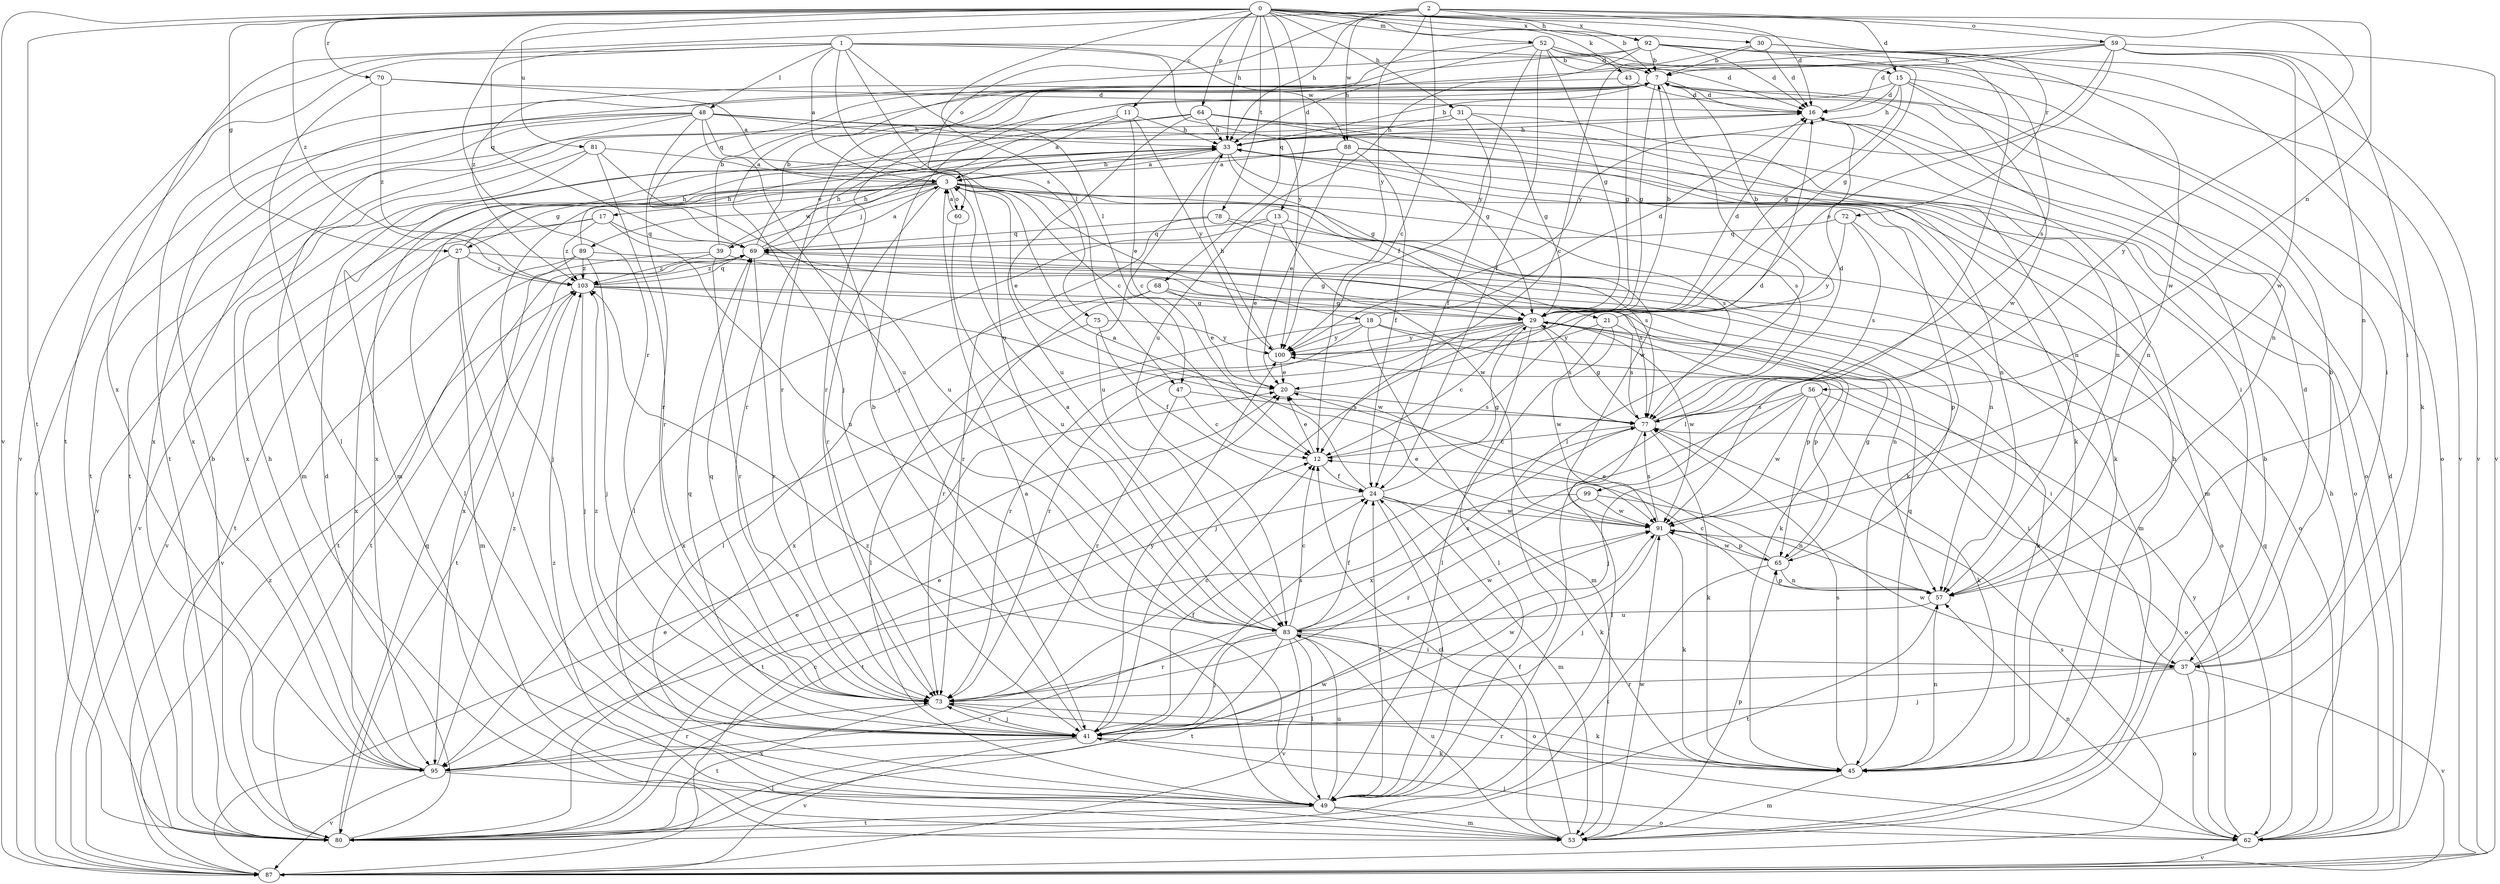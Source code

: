 strict digraph  {
0;
1;
2;
3;
7;
11;
12;
13;
15;
16;
17;
18;
20;
21;
24;
27;
29;
30;
31;
33;
37;
39;
41;
43;
45;
47;
48;
49;
52;
53;
56;
57;
59;
60;
62;
64;
65;
68;
69;
70;
72;
73;
75;
77;
78;
80;
81;
83;
87;
88;
89;
91;
92;
95;
99;
100;
103;
0 -> 7  [label=b];
0 -> 11  [label=c];
0 -> 13  [label=d];
0 -> 27  [label=g];
0 -> 30  [label=h];
0 -> 31  [label=h];
0 -> 33  [label=h];
0 -> 43  [label=k];
0 -> 47  [label=l];
0 -> 52  [label=m];
0 -> 56  [label=n];
0 -> 64  [label=p];
0 -> 68  [label=q];
0 -> 70  [label=r];
0 -> 72  [label=r];
0 -> 73  [label=r];
0 -> 78  [label=t];
0 -> 80  [label=t];
0 -> 81  [label=u];
0 -> 87  [label=v];
0 -> 92  [label=x];
0 -> 99  [label=y];
0 -> 103  [label=z];
1 -> 3  [label=a];
1 -> 15  [label=d];
1 -> 47  [label=l];
1 -> 48  [label=l];
1 -> 69  [label=q];
1 -> 75  [label=s];
1 -> 80  [label=t];
1 -> 83  [label=u];
1 -> 87  [label=v];
1 -> 88  [label=w];
1 -> 100  [label=y];
2 -> 12  [label=c];
2 -> 15  [label=d];
2 -> 16  [label=d];
2 -> 33  [label=h];
2 -> 59  [label=o];
2 -> 60  [label=o];
2 -> 88  [label=w];
2 -> 92  [label=x];
2 -> 95  [label=x];
2 -> 100  [label=y];
3 -> 17  [label=e];
3 -> 18  [label=e];
3 -> 20  [label=e];
3 -> 21  [label=f];
3 -> 27  [label=g];
3 -> 33  [label=h];
3 -> 39  [label=j];
3 -> 41  [label=j];
3 -> 45  [label=k];
3 -> 49  [label=l];
3 -> 60  [label=o];
3 -> 73  [label=r];
3 -> 77  [label=s];
3 -> 87  [label=v];
3 -> 89  [label=w];
3 -> 91  [label=w];
7 -> 16  [label=d];
7 -> 29  [label=g];
7 -> 49  [label=l];
7 -> 62  [label=o];
7 -> 73  [label=r];
11 -> 3  [label=a];
11 -> 12  [label=c];
11 -> 33  [label=h];
11 -> 73  [label=r];
11 -> 100  [label=y];
12 -> 16  [label=d];
12 -> 20  [label=e];
12 -> 24  [label=f];
13 -> 20  [label=e];
13 -> 49  [label=l];
13 -> 69  [label=q];
13 -> 77  [label=s];
13 -> 91  [label=w];
15 -> 16  [label=d];
15 -> 29  [label=g];
15 -> 33  [label=h];
15 -> 37  [label=i];
15 -> 57  [label=n];
15 -> 73  [label=r];
15 -> 91  [label=w];
16 -> 33  [label=h];
16 -> 57  [label=n];
17 -> 69  [label=q];
17 -> 80  [label=t];
17 -> 83  [label=u];
17 -> 87  [label=v];
17 -> 103  [label=z];
18 -> 16  [label=d];
18 -> 37  [label=i];
18 -> 53  [label=m];
18 -> 65  [label=p];
18 -> 73  [label=r];
18 -> 95  [label=x];
18 -> 100  [label=y];
20 -> 77  [label=s];
21 -> 7  [label=b];
21 -> 49  [label=l];
21 -> 77  [label=s];
21 -> 91  [label=w];
21 -> 100  [label=y];
24 -> 3  [label=a];
24 -> 29  [label=g];
24 -> 45  [label=k];
24 -> 49  [label=l];
24 -> 53  [label=m];
24 -> 80  [label=t];
24 -> 91  [label=w];
27 -> 33  [label=h];
27 -> 41  [label=j];
27 -> 53  [label=m];
27 -> 65  [label=p];
27 -> 95  [label=x];
27 -> 103  [label=z];
29 -> 7  [label=b];
29 -> 12  [label=c];
29 -> 16  [label=d];
29 -> 41  [label=j];
29 -> 45  [label=k];
29 -> 49  [label=l];
29 -> 65  [label=p];
29 -> 73  [label=r];
29 -> 77  [label=s];
29 -> 91  [label=w];
29 -> 95  [label=x];
29 -> 100  [label=y];
30 -> 7  [label=b];
30 -> 12  [label=c];
30 -> 16  [label=d];
30 -> 37  [label=i];
30 -> 87  [label=v];
31 -> 24  [label=f];
31 -> 29  [label=g];
31 -> 33  [label=h];
31 -> 57  [label=n];
31 -> 80  [label=t];
33 -> 3  [label=a];
33 -> 7  [label=b];
33 -> 29  [label=g];
33 -> 45  [label=k];
33 -> 53  [label=m];
33 -> 77  [label=s];
33 -> 83  [label=u];
37 -> 7  [label=b];
37 -> 16  [label=d];
37 -> 41  [label=j];
37 -> 62  [label=o];
37 -> 73  [label=r];
37 -> 87  [label=v];
37 -> 91  [label=w];
39 -> 7  [label=b];
39 -> 33  [label=h];
39 -> 73  [label=r];
39 -> 77  [label=s];
39 -> 80  [label=t];
39 -> 103  [label=z];
41 -> 7  [label=b];
41 -> 24  [label=f];
41 -> 45  [label=k];
41 -> 69  [label=q];
41 -> 73  [label=r];
41 -> 77  [label=s];
41 -> 87  [label=v];
41 -> 91  [label=w];
41 -> 95  [label=x];
41 -> 100  [label=y];
41 -> 103  [label=z];
43 -> 16  [label=d];
43 -> 29  [label=g];
43 -> 80  [label=t];
45 -> 33  [label=h];
45 -> 53  [label=m];
45 -> 57  [label=n];
45 -> 69  [label=q];
45 -> 73  [label=r];
45 -> 77  [label=s];
47 -> 12  [label=c];
47 -> 73  [label=r];
47 -> 77  [label=s];
48 -> 12  [label=c];
48 -> 33  [label=h];
48 -> 37  [label=i];
48 -> 53  [label=m];
48 -> 62  [label=o];
48 -> 73  [label=r];
48 -> 80  [label=t];
48 -> 83  [label=u];
48 -> 87  [label=v];
48 -> 95  [label=x];
49 -> 3  [label=a];
49 -> 24  [label=f];
49 -> 53  [label=m];
49 -> 62  [label=o];
49 -> 80  [label=t];
49 -> 83  [label=u];
49 -> 103  [label=z];
52 -> 7  [label=b];
52 -> 16  [label=d];
52 -> 24  [label=f];
52 -> 29  [label=g];
52 -> 33  [label=h];
52 -> 41  [label=j];
52 -> 77  [label=s];
52 -> 87  [label=v];
52 -> 100  [label=y];
53 -> 7  [label=b];
53 -> 12  [label=c];
53 -> 24  [label=f];
53 -> 65  [label=p];
53 -> 83  [label=u];
53 -> 91  [label=w];
53 -> 103  [label=z];
56 -> 37  [label=i];
56 -> 41  [label=j];
56 -> 45  [label=k];
56 -> 77  [label=s];
56 -> 91  [label=w];
56 -> 95  [label=x];
57 -> 12  [label=c];
57 -> 65  [label=p];
57 -> 80  [label=t];
57 -> 83  [label=u];
59 -> 7  [label=b];
59 -> 16  [label=d];
59 -> 20  [label=e];
59 -> 41  [label=j];
59 -> 45  [label=k];
59 -> 57  [label=n];
59 -> 87  [label=v];
59 -> 91  [label=w];
59 -> 100  [label=y];
60 -> 3  [label=a];
60 -> 83  [label=u];
62 -> 16  [label=d];
62 -> 33  [label=h];
62 -> 41  [label=j];
62 -> 57  [label=n];
62 -> 69  [label=q];
62 -> 87  [label=v];
62 -> 100  [label=y];
64 -> 29  [label=g];
64 -> 33  [label=h];
64 -> 45  [label=k];
64 -> 53  [label=m];
64 -> 57  [label=n];
64 -> 83  [label=u];
64 -> 95  [label=x];
65 -> 20  [label=e];
65 -> 29  [label=g];
65 -> 57  [label=n];
65 -> 80  [label=t];
65 -> 91  [label=w];
68 -> 20  [label=e];
68 -> 29  [label=g];
68 -> 45  [label=k];
68 -> 49  [label=l];
68 -> 73  [label=r];
69 -> 3  [label=a];
69 -> 7  [label=b];
69 -> 29  [label=g];
69 -> 33  [label=h];
69 -> 73  [label=r];
69 -> 80  [label=t];
69 -> 103  [label=z];
70 -> 3  [label=a];
70 -> 16  [label=d];
70 -> 49  [label=l];
70 -> 103  [label=z];
72 -> 53  [label=m];
72 -> 69  [label=q];
72 -> 77  [label=s];
72 -> 100  [label=y];
73 -> 12  [label=c];
73 -> 41  [label=j];
73 -> 45  [label=k];
73 -> 69  [label=q];
73 -> 80  [label=t];
75 -> 24  [label=f];
75 -> 49  [label=l];
75 -> 100  [label=y];
77 -> 12  [label=c];
77 -> 16  [label=d];
77 -> 29  [label=g];
77 -> 45  [label=k];
77 -> 49  [label=l];
77 -> 62  [label=o];
78 -> 57  [label=n];
78 -> 62  [label=o];
78 -> 69  [label=q];
78 -> 73  [label=r];
80 -> 7  [label=b];
80 -> 16  [label=d];
80 -> 20  [label=e];
80 -> 69  [label=q];
80 -> 91  [label=w];
81 -> 3  [label=a];
81 -> 73  [label=r];
81 -> 83  [label=u];
81 -> 87  [label=v];
81 -> 95  [label=x];
83 -> 3  [label=a];
83 -> 12  [label=c];
83 -> 24  [label=f];
83 -> 37  [label=i];
83 -> 41  [label=j];
83 -> 49  [label=l];
83 -> 62  [label=o];
83 -> 73  [label=r];
83 -> 77  [label=s];
83 -> 80  [label=t];
83 -> 87  [label=v];
83 -> 91  [label=w];
87 -> 12  [label=c];
87 -> 20  [label=e];
87 -> 77  [label=s];
87 -> 103  [label=z];
88 -> 3  [label=a];
88 -> 20  [label=e];
88 -> 24  [label=f];
88 -> 57  [label=n];
88 -> 62  [label=o];
88 -> 95  [label=x];
89 -> 33  [label=h];
89 -> 41  [label=j];
89 -> 62  [label=o];
89 -> 87  [label=v];
89 -> 95  [label=x];
89 -> 103  [label=z];
91 -> 20  [label=e];
91 -> 41  [label=j];
91 -> 45  [label=k];
91 -> 65  [label=p];
91 -> 77  [label=s];
92 -> 7  [label=b];
92 -> 16  [label=d];
92 -> 29  [label=g];
92 -> 49  [label=l];
92 -> 69  [label=q];
92 -> 83  [label=u];
92 -> 91  [label=w];
92 -> 103  [label=z];
95 -> 20  [label=e];
95 -> 33  [label=h];
95 -> 49  [label=l];
95 -> 73  [label=r];
95 -> 87  [label=v];
95 -> 103  [label=z];
99 -> 57  [label=n];
99 -> 73  [label=r];
99 -> 80  [label=t];
99 -> 91  [label=w];
100 -> 20  [label=e];
100 -> 33  [label=h];
103 -> 29  [label=g];
103 -> 41  [label=j];
103 -> 57  [label=n];
103 -> 69  [label=q];
103 -> 80  [label=t];
103 -> 91  [label=w];
}

